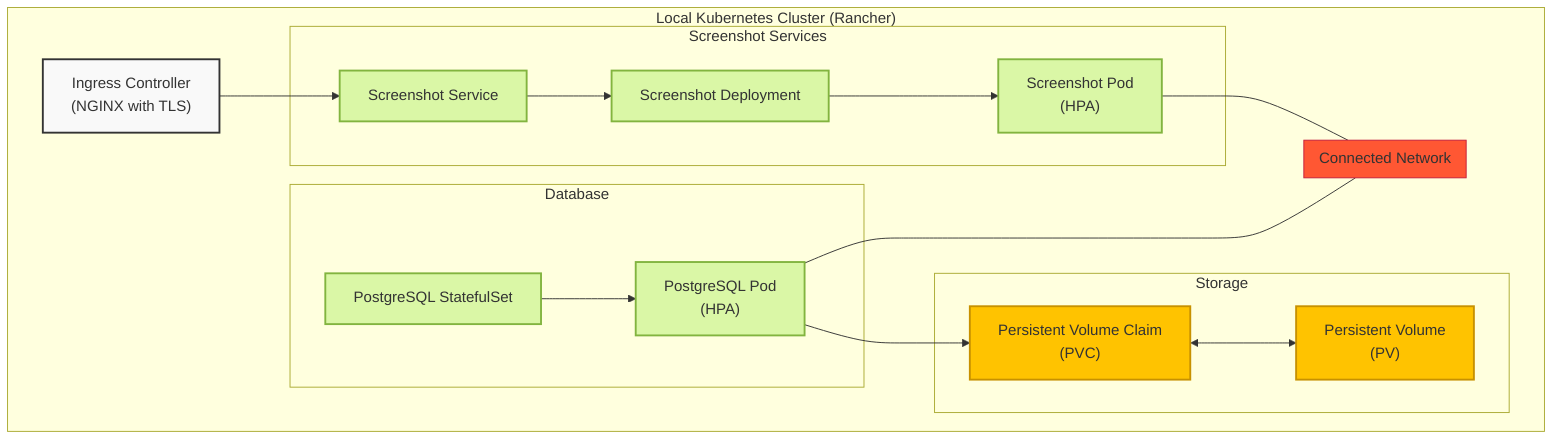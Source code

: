 flowchart TB
    subgraph cluster["Local Kubernetes Cluster (Rancher)"]
        ingress["Ingress Controller\n(NGINX with TLS)"]
        
        subgraph screenshot_services["Screenshot Services"]
            ss["Screenshot Service"]
            sd["Screenshot Deployment"]
            sp["Screenshot Pod\n(HPA)"]
        end
        
        subgraph database["Database"]
            ps["PostgreSQL StatefulSet"]
            pp["PostgreSQL Pod\n(HPA)"]
        end
        
        subgraph storage["Storage"]
            pvc["Persistent Volume Claim\n(PVC)"]
            pv["Persistent Volume\n(PV)"]
        end
        
        subgraph network["Connected Network"]
        end
        
        %% Define connections
        ingress --> ss
        ss --> sd
        sd --> sp
        ps --> pp
        pp --> pvc
        pvc <--> pv
        
        %% Connect components to network
        sp --- network
        pp --- network
    end
    
    %% Styling
    classDef default fill:#f9f9f9,stroke:#333,stroke-width:2px
    classDef service fill:#daf7a6,stroke:#82b43f
    classDef storage fill:#ffc300,stroke:#c79100
    classDef network fill:#ff5733,stroke:#c41e3a
    
    class ingress default
    class ss,sd,sp,ps,pp service
    class pvc,pv storage
    class network network